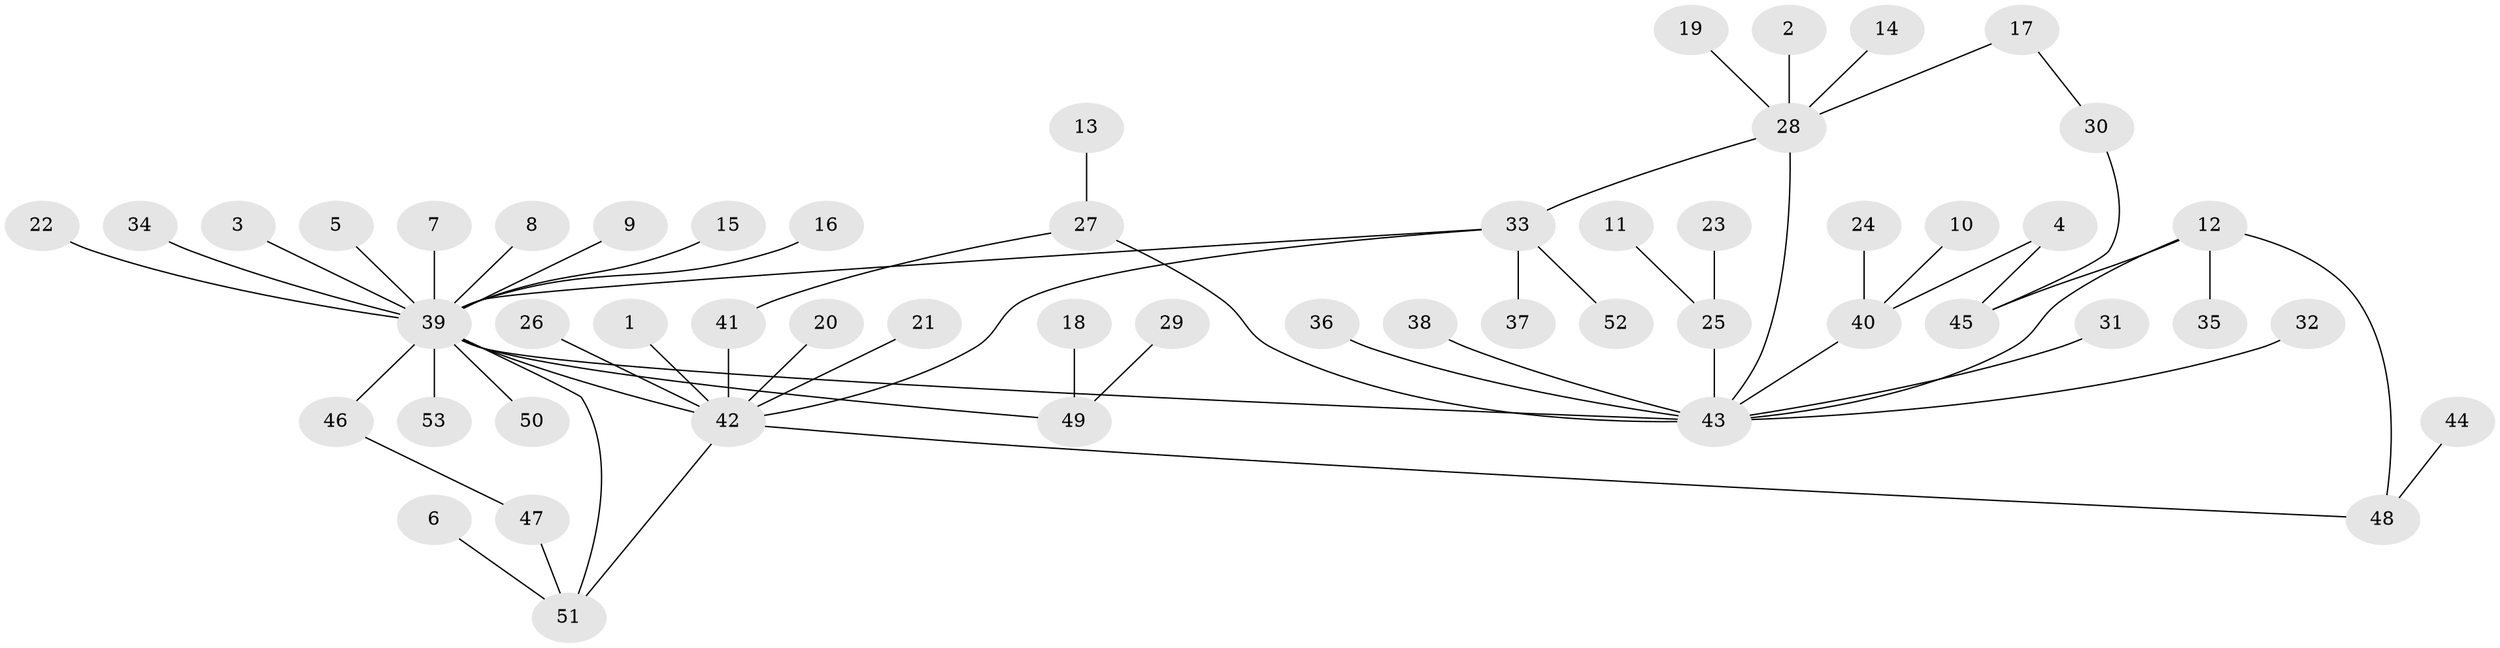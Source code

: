 // original degree distribution, {21: 0.009523809523809525, 10: 0.009523809523809525, 1: 0.5333333333333333, 2: 0.26666666666666666, 4: 0.047619047619047616, 14: 0.009523809523809525, 5: 0.0380952380952381, 7: 0.009523809523809525, 6: 0.01904761904761905, 3: 0.05714285714285714}
// Generated by graph-tools (version 1.1) at 2025/50/03/09/25 03:50:00]
// undirected, 53 vertices, 60 edges
graph export_dot {
graph [start="1"]
  node [color=gray90,style=filled];
  1;
  2;
  3;
  4;
  5;
  6;
  7;
  8;
  9;
  10;
  11;
  12;
  13;
  14;
  15;
  16;
  17;
  18;
  19;
  20;
  21;
  22;
  23;
  24;
  25;
  26;
  27;
  28;
  29;
  30;
  31;
  32;
  33;
  34;
  35;
  36;
  37;
  38;
  39;
  40;
  41;
  42;
  43;
  44;
  45;
  46;
  47;
  48;
  49;
  50;
  51;
  52;
  53;
  1 -- 42 [weight=1.0];
  2 -- 28 [weight=1.0];
  3 -- 39 [weight=1.0];
  4 -- 40 [weight=1.0];
  4 -- 45 [weight=1.0];
  5 -- 39 [weight=1.0];
  6 -- 51 [weight=1.0];
  7 -- 39 [weight=1.0];
  8 -- 39 [weight=1.0];
  9 -- 39 [weight=1.0];
  10 -- 40 [weight=1.0];
  11 -- 25 [weight=1.0];
  12 -- 35 [weight=1.0];
  12 -- 43 [weight=1.0];
  12 -- 45 [weight=1.0];
  12 -- 48 [weight=1.0];
  13 -- 27 [weight=1.0];
  14 -- 28 [weight=1.0];
  15 -- 39 [weight=1.0];
  16 -- 39 [weight=1.0];
  17 -- 28 [weight=1.0];
  17 -- 30 [weight=1.0];
  18 -- 49 [weight=1.0];
  19 -- 28 [weight=1.0];
  20 -- 42 [weight=1.0];
  21 -- 42 [weight=1.0];
  22 -- 39 [weight=1.0];
  23 -- 25 [weight=1.0];
  24 -- 40 [weight=1.0];
  25 -- 43 [weight=1.0];
  26 -- 42 [weight=1.0];
  27 -- 41 [weight=1.0];
  27 -- 43 [weight=1.0];
  28 -- 33 [weight=1.0];
  28 -- 43 [weight=1.0];
  29 -- 49 [weight=1.0];
  30 -- 45 [weight=1.0];
  31 -- 43 [weight=1.0];
  32 -- 43 [weight=1.0];
  33 -- 37 [weight=1.0];
  33 -- 39 [weight=1.0];
  33 -- 42 [weight=1.0];
  33 -- 52 [weight=1.0];
  34 -- 39 [weight=1.0];
  36 -- 43 [weight=1.0];
  38 -- 43 [weight=1.0];
  39 -- 42 [weight=1.0];
  39 -- 43 [weight=2.0];
  39 -- 46 [weight=1.0];
  39 -- 49 [weight=1.0];
  39 -- 50 [weight=1.0];
  39 -- 51 [weight=1.0];
  39 -- 53 [weight=1.0];
  40 -- 43 [weight=1.0];
  41 -- 42 [weight=1.0];
  42 -- 48 [weight=1.0];
  42 -- 51 [weight=1.0];
  44 -- 48 [weight=1.0];
  46 -- 47 [weight=1.0];
  47 -- 51 [weight=1.0];
}
